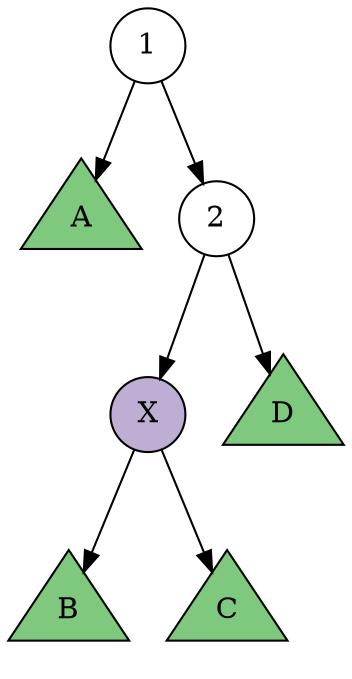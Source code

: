 digraph zigzag{
    node[shape=circle fixedsize=true style=filled fillcolor=white colorscheme=accent8 ];
    1->A;
    1->2;
    2->X;
    2->D;
    X->B;
    X->C;
    A,B,C,D[shape=triangle height=0.8 width=0.8 fillcolor="1"];
    X[fillcolor="2"]
}
